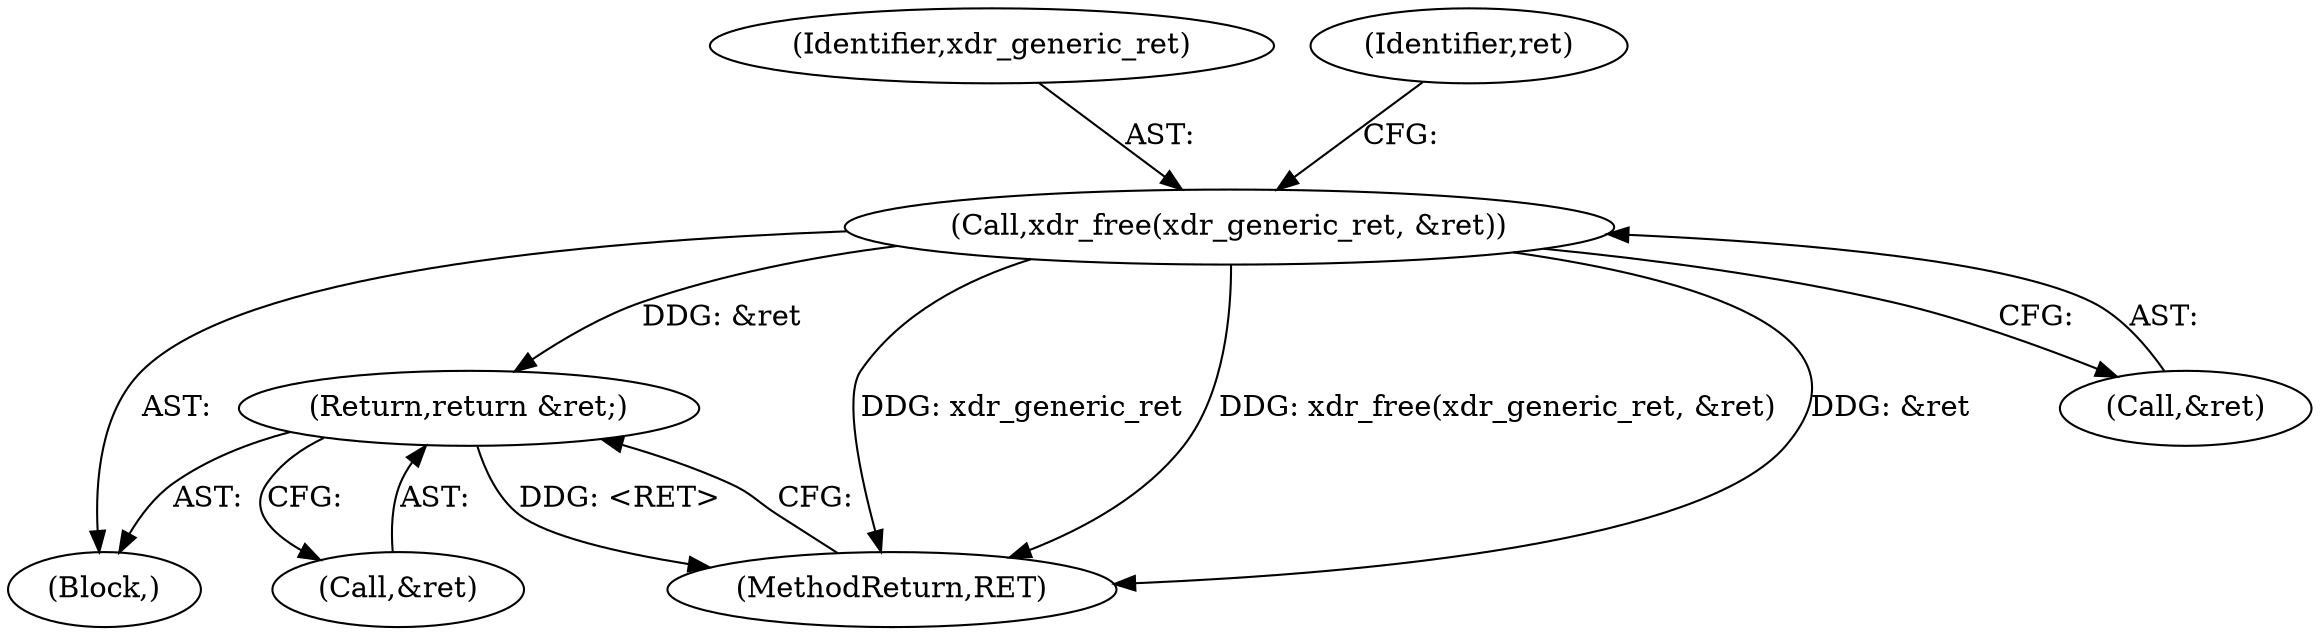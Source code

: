digraph "0_krb5_83ed75feba32e46f736fcce0d96a0445f29b96c2_20@API" {
"1000120" [label="(Call,xdr_free(xdr_generic_ret, &ret))"];
"1000300" [label="(Return,return &ret;)"];
"1000121" [label="(Identifier,xdr_generic_ret)"];
"1000103" [label="(Block,)"];
"1000120" [label="(Call,xdr_free(xdr_generic_ret, &ret))"];
"1000301" [label="(Call,&ret)"];
"1000300" [label="(Return,return &ret;)"];
"1000303" [label="(MethodReturn,RET)"];
"1000122" [label="(Call,&ret)"];
"1000127" [label="(Identifier,ret)"];
"1000120" -> "1000103"  [label="AST: "];
"1000120" -> "1000122"  [label="CFG: "];
"1000121" -> "1000120"  [label="AST: "];
"1000122" -> "1000120"  [label="AST: "];
"1000127" -> "1000120"  [label="CFG: "];
"1000120" -> "1000303"  [label="DDG: xdr_generic_ret"];
"1000120" -> "1000303"  [label="DDG: xdr_free(xdr_generic_ret, &ret)"];
"1000120" -> "1000303"  [label="DDG: &ret"];
"1000120" -> "1000300"  [label="DDG: &ret"];
"1000300" -> "1000103"  [label="AST: "];
"1000300" -> "1000301"  [label="CFG: "];
"1000301" -> "1000300"  [label="AST: "];
"1000303" -> "1000300"  [label="CFG: "];
"1000300" -> "1000303"  [label="DDG: <RET>"];
}
